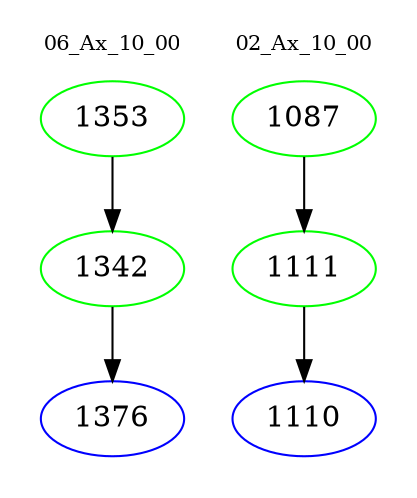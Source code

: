 digraph{
subgraph cluster_0 {
color = white
label = "06_Ax_10_00";
fontsize=10;
T0_1353 [label="1353", color="green"]
T0_1353 -> T0_1342 [color="black"]
T0_1342 [label="1342", color="green"]
T0_1342 -> T0_1376 [color="black"]
T0_1376 [label="1376", color="blue"]
}
subgraph cluster_1 {
color = white
label = "02_Ax_10_00";
fontsize=10;
T1_1087 [label="1087", color="green"]
T1_1087 -> T1_1111 [color="black"]
T1_1111 [label="1111", color="green"]
T1_1111 -> T1_1110 [color="black"]
T1_1110 [label="1110", color="blue"]
}
}
